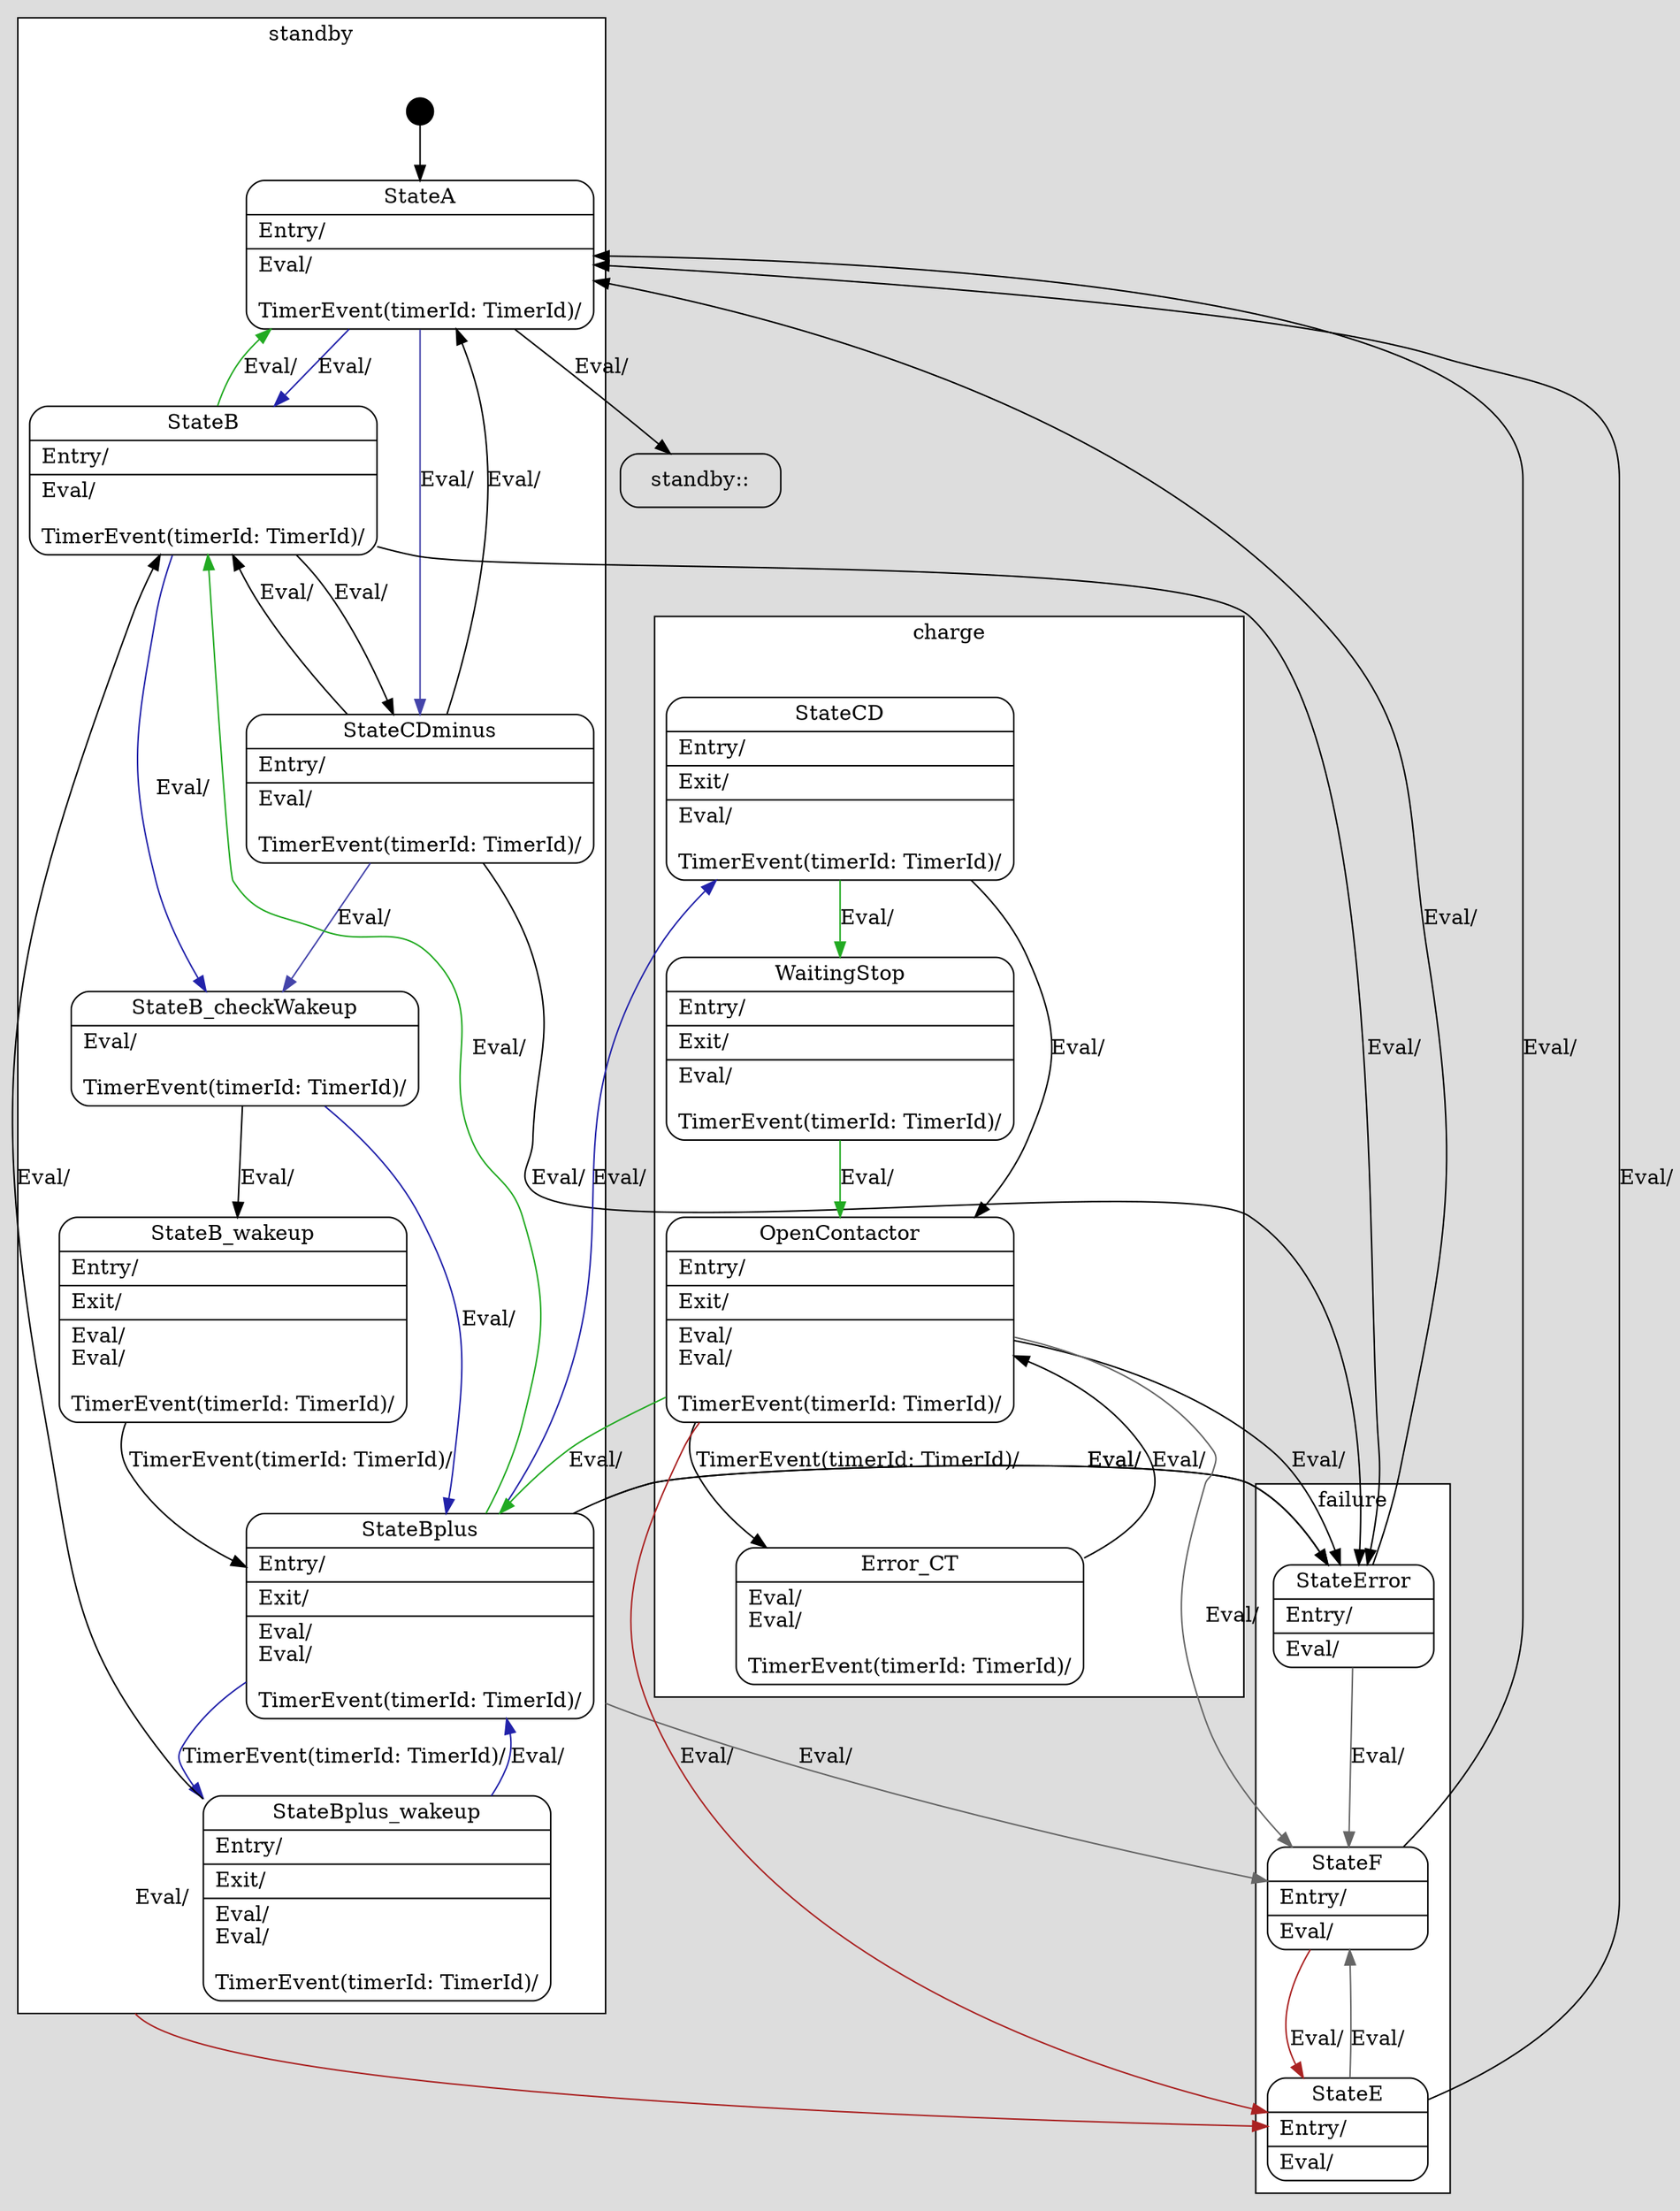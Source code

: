 digraph cpw {
    compound=true;
    bgcolor="#dddddd";

    node
        [shape=Mrecord width=1.5];

    
    subgraph cluster_standby {

        label="standby";
        bgcolor="#ffffff";

        //
        // States (Nodes)
        //

        
        "standby::StateA"
            [label="{StateA|Entry/\l|Eval/\l\lTimerEvent(timerId: TimerId)/\l}" ];

        "standby::StateB"
            [label="{StateB|Entry/\l|Eval/\l\lTimerEvent(timerId: TimerId)/\l}" ];

        "standby::StateCDminus"
            [label="{StateCDminus|Entry/\l|Eval/\l\lTimerEvent(timerId: TimerId)/\l}" ];

        "standby::StateB_checkWakeup"
            [label="{StateB_checkWakeup|Eval/\l\lTimerEvent(timerId: TimerId)/\l}" ];

        "standby::StateB_wakeup"
            [label="{StateB_wakeup|Entry/\l|Exit/\l|Eval/\lEval/\l\lTimerEvent(timerId: TimerId)/\l}" ];

        "standby::StateBplus"
            [label="{StateBplus|Entry/\l|Exit/\l|Eval/\lEval/\l\lTimerEvent(timerId: TimerId)/\l}" ];

        "standby::StateBplus_wakeup"
            [label="{StateBplus_wakeup|Entry/\l|Exit/\l|Eval/\lEval/\l\lTimerEvent(timerId: TimerId)/\l}" ];

        "%start"
            [label="" shape=circle style=filled fillcolor=black width=0.25];


    }

    subgraph cluster_charge {

        label="charge";
        bgcolor="#ffffff";

        //
        // States (Nodes)
        //

        
        "charge::StateCD"
            [label="{StateCD|Entry/\l|Exit/\l|Eval/\l\lTimerEvent(timerId: TimerId)/\l}" ];

        "charge::WaitingStop"
            [label="{WaitingStop|Entry/\l|Exit/\l|Eval/\l\lTimerEvent(timerId: TimerId)/\l}" ];

        "charge::OpenContactor"
            [label="{OpenContactor|Entry/\l|Exit/\l|Eval/\lEval/\l\lTimerEvent(timerId: TimerId)/\l}" ];

        "charge::Error_CT"
            [label="{Error_CT|Eval/\lEval/\l\lTimerEvent(timerId: TimerId)/\l}" ];


    }

    subgraph cluster_failure {

        label="failure";
        bgcolor="#ffffff";

        //
        // States (Nodes)
        //

        
        "failure::StateError"
            [label="{StateError|Entry/\l|Eval/\l}" ];

        "failure::StateE"
            [label="{StateE|Entry/\l|Eval/\l}" ];

        "failure::StateF"
            [label="{StateF|Entry/\l|Eval/\l}" ];


    }


    //
    // Transitions (Edges)
    //

    
    "standby::StateA" -> "standby::"
        [label="Eval/\l" ];

    "standby::StateA" -> "standby::StateCDminus"
        [label="Eval/\l" color="#4444aa" weight=3];

    "standby::StateA" -> "standby::StateB"
        [label="Eval/\l" color="#2222aa" weight=3];

    "standby::StateB" -> "standby::StateA"
        [label="Eval/\l" color="#22aa22" weight=3];

    "standby::StateB" -> "standby::StateCDminus"
        [label="Eval/\l" ];

    "standby::StateB" -> "standby::StateB_checkWakeup"
        [label="Eval/\l" color="#2222aa" weight=3];

    "standby::StateB" -> "failure::StateError"
        [label="Eval/\l" ];

    "standby::StateCDminus" -> "standby::StateA"
        [label="Eval/\l" ];

    "standby::StateCDminus" -> "standby::StateB"
        [label="Eval/\l" ];

    "standby::StateCDminus" -> "standby::StateB_checkWakeup"
        [label="Eval/\l" color="#4444aa" weight=3];

    "standby::StateCDminus" -> "failure::StateError"
        [label="Eval/\l" ];

    "standby::StateB_checkWakeup" -> "standby::StateB_wakeup"
        [label="Eval/\l" ];

    "standby::StateB_checkWakeup" -> "standby::StateBplus"
        [label="Eval/\l" color="#2222aa" weight=3];

    "standby::StateB_wakeup" -> "standby::StateBplus"
        [label="TimerEvent(timerId: TimerId)/\l" ];

    "standby::StateBplus" -> "standby::StateB"
        [label="Eval/\l" color="#22aa22" weight=3];

    "standby::StateBplus" -> "charge::StateCD"
        [label="Eval/\l" color="#2222aa" weight=3];

    "standby::StateBplus" -> "failure::StateError"
        [label="Eval/\l" ];

    "standby::StateBplus" -> "standby::StateBplus_wakeup"
        [label="TimerEvent(timerId: TimerId)/\l" color="#2222aa" weight=3];

    "standby::StateBplus" -> "failure::StateE"
        [label="Eval/\l" ltail=cluster_standby color="#aa2222" weight=3];

    "standby::StateBplus" -> "failure::StateF"
        [label="Eval/\l" ltail=cluster_standby color="#666666"];

    "standby::StateBplus" -> "failure::StateError"
        [label="Eval/\l" ltail=cluster_standby];

    "standby::StateBplus_wakeup" -> "standby::StateB"
        [label="Eval/\l" ];

    "standby::StateBplus_wakeup" -> "standby::StateBplus"
        [label="Eval/\l" color="#2222aa" weight=3];

    "%start" -> "standby::StateA"

    "charge::StateCD" -> "charge::OpenContactor"
        [label="Eval/\l" ];

    "charge::StateCD" -> "charge::WaitingStop"
        [label="Eval/\l" color="#22aa22" weight=3];

    "charge::WaitingStop" -> "charge::OpenContactor"
        [label="Eval/\l" color="#22aa22" weight=3];

    "charge::OpenContactor" -> "failure::StateF"
        [label="Eval/\l" color="#666666"];

    "charge::OpenContactor" -> "failure::StateE"
        [label="Eval/\l" color="#aa2222" weight=3];

    "charge::OpenContactor" -> "failure::StateError"
        [label="Eval/\l" ];

    "charge::OpenContactor" -> "standby::StateBplus"
        [label="Eval/\l" color="#22aa22" weight=3];

    "charge::OpenContactor" -> "charge::Error_CT"
        [label="TimerEvent(timerId: TimerId)/\l" ];

    "charge::Error_CT" -> "charge::OpenContactor"
        [label="Eval/\l" ];

    "failure::StateError" -> "failure::StateF"
        [label="Eval/\l" color="#666666"];

    "failure::StateError" -> "standby::StateA"
        [label="Eval/\l" ];

    "failure::StateE" -> "failure::StateF"
        [label="Eval/\l" color="#666666"];

    "failure::StateE" -> "standby::StateA"
        [label="Eval/\l" ];

    "failure::StateF" -> "failure::StateE"
        [label="Eval/\l" color="#aa2222" weight=3];

    "failure::StateF" -> "standby::StateA"
        [label="Eval/\l" ];


}
